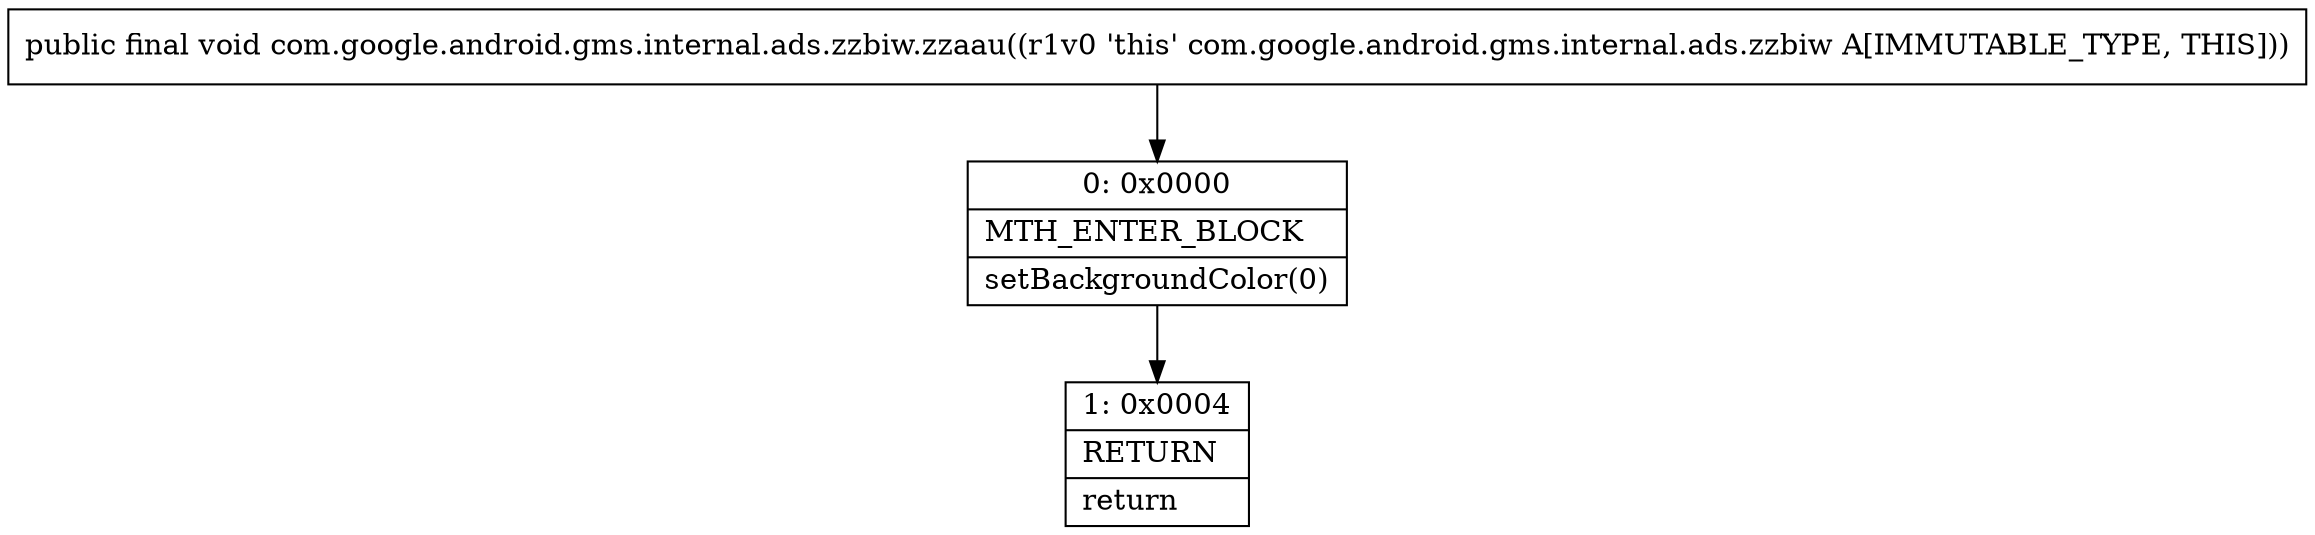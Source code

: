 digraph "CFG forcom.google.android.gms.internal.ads.zzbiw.zzaau()V" {
Node_0 [shape=record,label="{0\:\ 0x0000|MTH_ENTER_BLOCK\l|setBackgroundColor(0)\l}"];
Node_1 [shape=record,label="{1\:\ 0x0004|RETURN\l|return\l}"];
MethodNode[shape=record,label="{public final void com.google.android.gms.internal.ads.zzbiw.zzaau((r1v0 'this' com.google.android.gms.internal.ads.zzbiw A[IMMUTABLE_TYPE, THIS])) }"];
MethodNode -> Node_0;
Node_0 -> Node_1;
}

